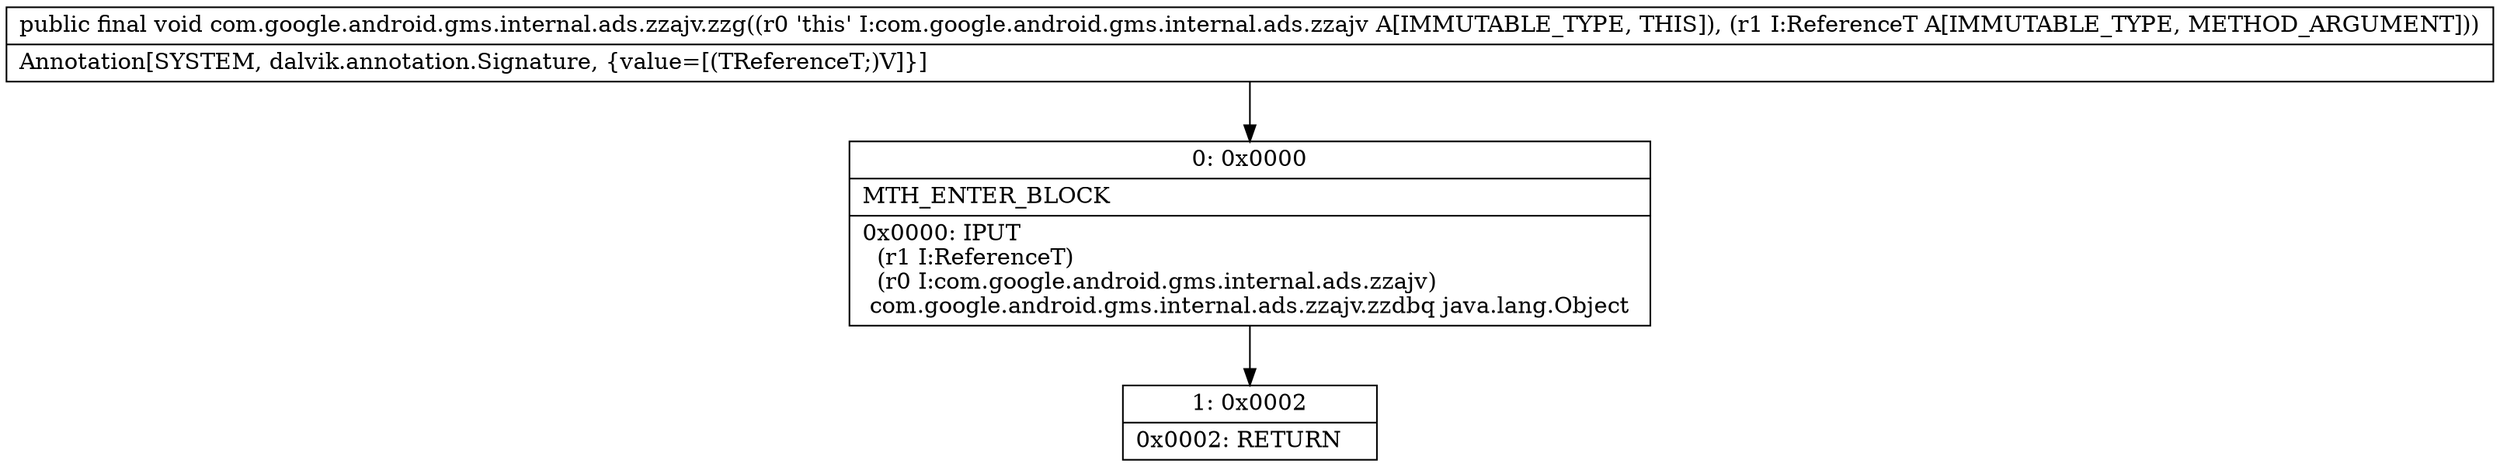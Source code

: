 digraph "CFG forcom.google.android.gms.internal.ads.zzajv.zzg(Ljava\/lang\/Object;)V" {
Node_0 [shape=record,label="{0\:\ 0x0000|MTH_ENTER_BLOCK\l|0x0000: IPUT  \l  (r1 I:ReferenceT)\l  (r0 I:com.google.android.gms.internal.ads.zzajv)\l com.google.android.gms.internal.ads.zzajv.zzdbq java.lang.Object \l}"];
Node_1 [shape=record,label="{1\:\ 0x0002|0x0002: RETURN   \l}"];
MethodNode[shape=record,label="{public final void com.google.android.gms.internal.ads.zzajv.zzg((r0 'this' I:com.google.android.gms.internal.ads.zzajv A[IMMUTABLE_TYPE, THIS]), (r1 I:ReferenceT A[IMMUTABLE_TYPE, METHOD_ARGUMENT]))  | Annotation[SYSTEM, dalvik.annotation.Signature, \{value=[(TReferenceT;)V]\}]\l}"];
MethodNode -> Node_0;
Node_0 -> Node_1;
}

